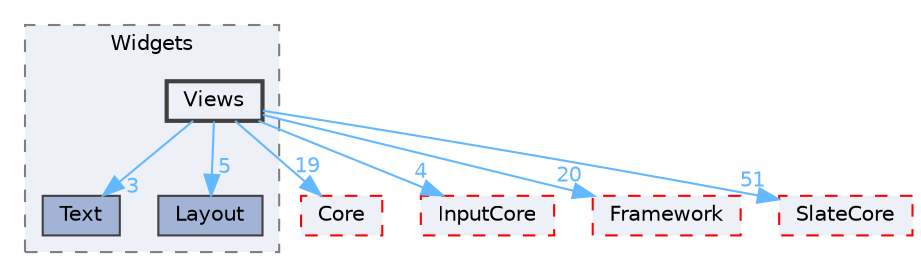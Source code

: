 digraph "Views"
{
 // INTERACTIVE_SVG=YES
 // LATEX_PDF_SIZE
  bgcolor="transparent";
  edge [fontname=Helvetica,fontsize=10,labelfontname=Helvetica,labelfontsize=10];
  node [fontname=Helvetica,fontsize=10,shape=box,height=0.2,width=0.4];
  compound=true
  subgraph clusterdir_6228195a1e6fbec85444ea1bdf4c95f2 {
    graph [ bgcolor="#edf0f7", pencolor="grey50", label="Widgets", fontname=Helvetica,fontsize=10 style="filled,dashed", URL="dir_6228195a1e6fbec85444ea1bdf4c95f2.html",tooltip=""]
  dir_5b8c8a74ceec9a054bed71a186e220c1 [label="Text", fillcolor="#a2b4d6", color="grey25", style="filled", URL="dir_5b8c8a74ceec9a054bed71a186e220c1.html",tooltip=""];
  dir_ac821fdfeb381a3f0ac38bd53c253f30 [label="Layout", fillcolor="#a2b4d6", color="grey25", style="filled", URL="dir_ac821fdfeb381a3f0ac38bd53c253f30.html",tooltip=""];
  dir_9f06aa267e0150b0ed37240d38ff2012 [label="Views", fillcolor="#edf0f7", color="grey25", style="filled,bold", URL="dir_9f06aa267e0150b0ed37240d38ff2012.html",tooltip=""];
  }
  dir_0e6cddcc9caa1238c7f3774224afaa45 [label="Core", fillcolor="#edf0f7", color="red", style="filled,dashed", URL="dir_0e6cddcc9caa1238c7f3774224afaa45.html",tooltip=""];
  dir_3e8e1daf27a38f5d72a6cbf6f3b5d663 [label="InputCore", fillcolor="#edf0f7", color="red", style="filled,dashed", URL="dir_3e8e1daf27a38f5d72a6cbf6f3b5d663.html",tooltip=""];
  dir_5e91650a46d604759d601f9856541501 [label="Framework", fillcolor="#edf0f7", color="red", style="filled,dashed", URL="dir_5e91650a46d604759d601f9856541501.html",tooltip=""];
  dir_f0f0d357c8c9eca10fb05693ae8c53b1 [label="SlateCore", fillcolor="#edf0f7", color="red", style="filled,dashed", URL="dir_f0f0d357c8c9eca10fb05693ae8c53b1.html",tooltip=""];
  dir_9f06aa267e0150b0ed37240d38ff2012->dir_0e6cddcc9caa1238c7f3774224afaa45 [headlabel="19", labeldistance=1.5 headhref="dir_001262_000266.html" href="dir_001262_000266.html" color="steelblue1" fontcolor="steelblue1"];
  dir_9f06aa267e0150b0ed37240d38ff2012->dir_3e8e1daf27a38f5d72a6cbf6f3b5d663 [headlabel="4", labeldistance=1.5 headhref="dir_001262_000493.html" href="dir_001262_000493.html" color="steelblue1" fontcolor="steelblue1"];
  dir_9f06aa267e0150b0ed37240d38ff2012->dir_5b8c8a74ceec9a054bed71a186e220c1 [headlabel="3", labeldistance=1.5 headhref="dir_001262_001181.html" href="dir_001262_001181.html" color="steelblue1" fontcolor="steelblue1"];
  dir_9f06aa267e0150b0ed37240d38ff2012->dir_5e91650a46d604759d601f9856541501 [headlabel="20", labeldistance=1.5 headhref="dir_001262_000414.html" href="dir_001262_000414.html" color="steelblue1" fontcolor="steelblue1"];
  dir_9f06aa267e0150b0ed37240d38ff2012->dir_ac821fdfeb381a3f0ac38bd53c253f30 [headlabel="5", labeldistance=1.5 headhref="dir_001262_000560.html" href="dir_001262_000560.html" color="steelblue1" fontcolor="steelblue1"];
  dir_9f06aa267e0150b0ed37240d38ff2012->dir_f0f0d357c8c9eca10fb05693ae8c53b1 [headlabel="51", labeldistance=1.5 headhref="dir_001262_001045.html" href="dir_001262_001045.html" color="steelblue1" fontcolor="steelblue1"];
}
